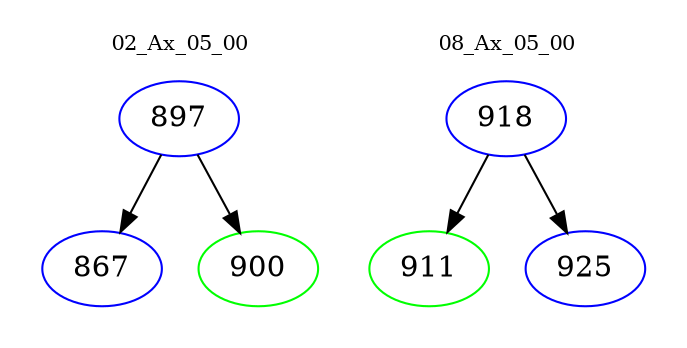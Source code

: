 digraph{
subgraph cluster_0 {
color = white
label = "02_Ax_05_00";
fontsize=10;
T0_897 [label="897", color="blue"]
T0_897 -> T0_867 [color="black"]
T0_867 [label="867", color="blue"]
T0_897 -> T0_900 [color="black"]
T0_900 [label="900", color="green"]
}
subgraph cluster_1 {
color = white
label = "08_Ax_05_00";
fontsize=10;
T1_918 [label="918", color="blue"]
T1_918 -> T1_911 [color="black"]
T1_911 [label="911", color="green"]
T1_918 -> T1_925 [color="black"]
T1_925 [label="925", color="blue"]
}
}
